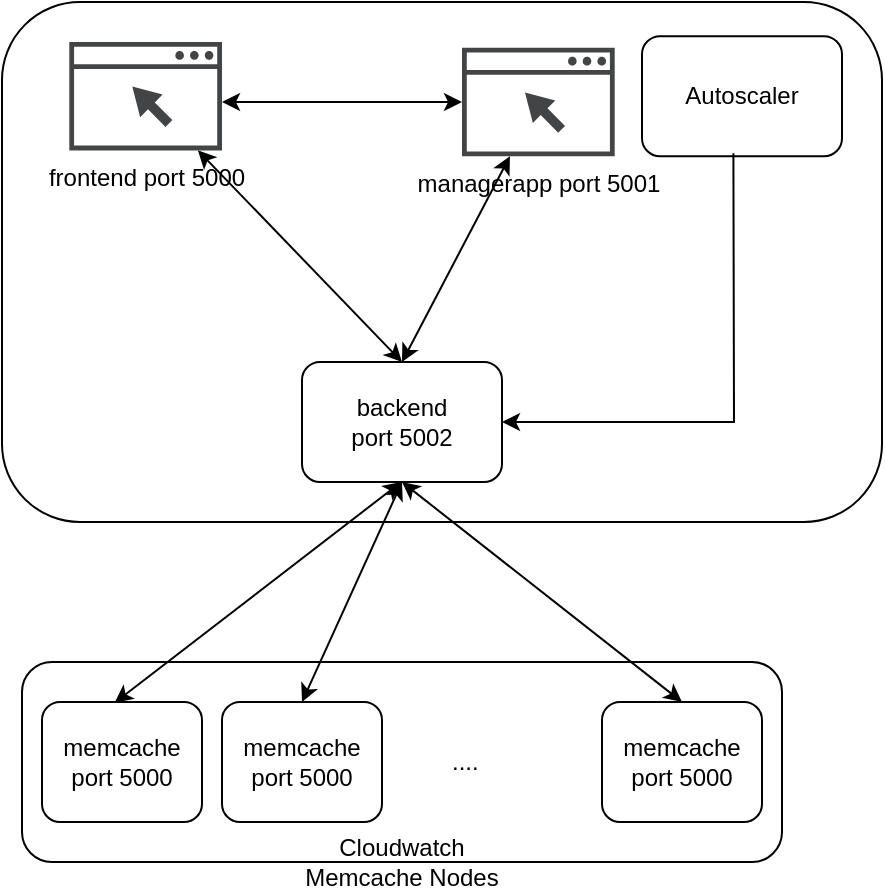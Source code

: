 <mxfile version="20.5.3" type="device"><diagram id="H5xQ8RDp5ybYcG2DKS5L" name="Page-1"><mxGraphModel dx="2084" dy="1847" grid="1" gridSize="10" guides="1" tooltips="1" connect="1" arrows="1" fold="1" page="1" pageScale="1" pageWidth="850" pageHeight="1100" math="0" shadow="0"><root><mxCell id="0"/><mxCell id="1" parent="0"/><mxCell id="AXm-grXAXQ__b-9ocA2Q-16" value="frontend port 5000" style="sketch=0;pointerEvents=1;shadow=0;dashed=0;html=1;strokeColor=none;fillColor=#434445;aspect=fixed;labelPosition=center;verticalLabelPosition=bottom;verticalAlign=top;align=center;outlineConnect=0;shape=mxgraph.vvd.web_browser;" parent="1" vertex="1"><mxGeometry x="-6.35" y="9.99" width="76.35" height="54.21" as="geometry"/></mxCell><mxCell id="AXm-grXAXQ__b-9ocA2Q-17" value="backend&lt;br&gt;port 5002" style="rounded=1;whiteSpace=wrap;html=1;" parent="1" vertex="1"><mxGeometry x="110" y="170" width="100" height="60" as="geometry"/></mxCell><mxCell id="AXm-grXAXQ__b-9ocA2Q-27" value="managerapp port 5001" style="sketch=0;pointerEvents=1;shadow=0;dashed=0;html=1;strokeColor=none;fillColor=#434445;aspect=fixed;labelPosition=center;verticalLabelPosition=bottom;verticalAlign=top;align=center;outlineConnect=0;shape=mxgraph.vvd.web_browser;" parent="1" vertex="1"><mxGeometry x="190" y="12.89" width="76.35" height="54.21" as="geometry"/></mxCell><mxCell id="AXm-grXAXQ__b-9ocA2Q-28" value="" style="endArrow=classic;startArrow=classic;html=1;rounded=0;" parent="1" target="AXm-grXAXQ__b-9ocA2Q-27" edge="1"><mxGeometry width="50" height="50" relative="1" as="geometry"><mxPoint x="70" y="40" as="sourcePoint"/><mxPoint x="180" y="40" as="targetPoint"/></mxGeometry></mxCell><mxCell id="AXm-grXAXQ__b-9ocA2Q-29" value="" style="rounded=1;whiteSpace=wrap;html=1;fillColor=none;" parent="1" vertex="1"><mxGeometry x="-40" y="-10" width="440" height="260" as="geometry"/></mxCell><mxCell id="AXm-grXAXQ__b-9ocA2Q-37" value="&lt;br&gt;&lt;br&gt;&lt;br&gt;&lt;br&gt;&amp;nbsp; &amp;nbsp; &amp;nbsp; &amp;nbsp; &amp;nbsp; &amp;nbsp; &amp;nbsp; &amp;nbsp; &amp;nbsp; &amp;nbsp;....&lt;br&gt;&lt;br&gt;&lt;br&gt;Cloudwatch&lt;br&gt;Memcache Nodes" style="rounded=1;whiteSpace=wrap;html=1;fillColor=none;" parent="1" vertex="1"><mxGeometry x="-30" y="320" width="380" height="100" as="geometry"/></mxCell><mxCell id="AXm-grXAXQ__b-9ocA2Q-38" value="memcache&lt;br&gt;port 5000" style="rounded=1;whiteSpace=wrap;html=1;" parent="1" vertex="1"><mxGeometry x="-20" y="340" width="80" height="60" as="geometry"/></mxCell><mxCell id="AXm-grXAXQ__b-9ocA2Q-39" value="memcache&lt;br&gt;port 5000" style="rounded=1;whiteSpace=wrap;html=1;" parent="1" vertex="1"><mxGeometry x="70" y="340" width="80" height="60" as="geometry"/></mxCell><mxCell id="AXm-grXAXQ__b-9ocA2Q-40" value="memcache&lt;br&gt;port 5000" style="rounded=1;whiteSpace=wrap;html=1;" parent="1" vertex="1"><mxGeometry x="260" y="340" width="80" height="60" as="geometry"/></mxCell><mxCell id="AXm-grXAXQ__b-9ocA2Q-42" value="" style="endArrow=classic;startArrow=classic;html=1;rounded=0;entryX=0.5;entryY=1;entryDx=0;entryDy=0;exitX=0.454;exitY=0.006;exitDx=0;exitDy=0;exitPerimeter=0;" parent="1" source="AXm-grXAXQ__b-9ocA2Q-38" edge="1"><mxGeometry width="50" height="50" relative="1" as="geometry"><mxPoint x="159.67" y="310" as="sourcePoint"/><mxPoint x="159.67" y="230" as="targetPoint"/></mxGeometry></mxCell><mxCell id="AXm-grXAXQ__b-9ocA2Q-44" value="" style="endArrow=classic;startArrow=classic;html=1;rounded=0;entryX=0.5;entryY=1;entryDx=0;entryDy=0;exitX=0.5;exitY=0;exitDx=0;exitDy=0;" parent="1" source="AXm-grXAXQ__b-9ocA2Q-39" target="AXm-grXAXQ__b-9ocA2Q-17" edge="1"><mxGeometry width="50" height="50" relative="1" as="geometry"><mxPoint x="26.32" y="350.36" as="sourcePoint"/><mxPoint x="169.67" y="240" as="targetPoint"/></mxGeometry></mxCell><mxCell id="AXm-grXAXQ__b-9ocA2Q-45" value="" style="endArrow=classic;startArrow=classic;html=1;rounded=0;entryX=0.5;entryY=1;entryDx=0;entryDy=0;exitX=0.5;exitY=0;exitDx=0;exitDy=0;" parent="1" source="AXm-grXAXQ__b-9ocA2Q-40" target="AXm-grXAXQ__b-9ocA2Q-17" edge="1"><mxGeometry width="50" height="50" relative="1" as="geometry"><mxPoint x="120" y="350" as="sourcePoint"/><mxPoint x="170" y="240" as="targetPoint"/></mxGeometry></mxCell><mxCell id="AXm-grXAXQ__b-9ocA2Q-46" value="Autoscaler" style="rounded=1;whiteSpace=wrap;html=1;" parent="1" vertex="1"><mxGeometry x="280" y="7.1" width="100" height="60" as="geometry"/></mxCell><mxCell id="AXm-grXAXQ__b-9ocA2Q-48" value="" style="endArrow=classic;startArrow=classic;html=1;rounded=0;exitX=0.5;exitY=0;exitDx=0;exitDy=0;" parent="1" source="AXm-grXAXQ__b-9ocA2Q-17" target="AXm-grXAXQ__b-9ocA2Q-16" edge="1"><mxGeometry width="50" height="50" relative="1" as="geometry"><mxPoint x="100" y="180" as="sourcePoint"/><mxPoint x="-120" y="140" as="targetPoint"/></mxGeometry></mxCell><mxCell id="AXm-grXAXQ__b-9ocA2Q-49" value="" style="endArrow=classic;startArrow=classic;html=1;rounded=0;entryX=0.5;entryY=0;entryDx=0;entryDy=0;" parent="1" source="AXm-grXAXQ__b-9ocA2Q-27" target="AXm-grXAXQ__b-9ocA2Q-17" edge="1"><mxGeometry width="50" height="50" relative="1" as="geometry"><mxPoint x="245.43" y="67.1" as="sourcePoint"/><mxPoint x="74.571" y="11.31" as="targetPoint"/></mxGeometry></mxCell><mxCell id="AXm-grXAXQ__b-9ocA2Q-51" value="" style="endArrow=classic;html=1;rounded=0;exitX=0.457;exitY=0.976;exitDx=0;exitDy=0;exitPerimeter=0;entryX=1;entryY=0.5;entryDx=0;entryDy=0;" parent="1" source="AXm-grXAXQ__b-9ocA2Q-46" target="AXm-grXAXQ__b-9ocA2Q-17" edge="1"><mxGeometry width="50" height="50" relative="1" as="geometry"><mxPoint x="190" y="190" as="sourcePoint"/><mxPoint x="240" y="140" as="targetPoint"/><Array as="points"><mxPoint x="326" y="200"/></Array></mxGeometry></mxCell></root></mxGraphModel></diagram></mxfile>